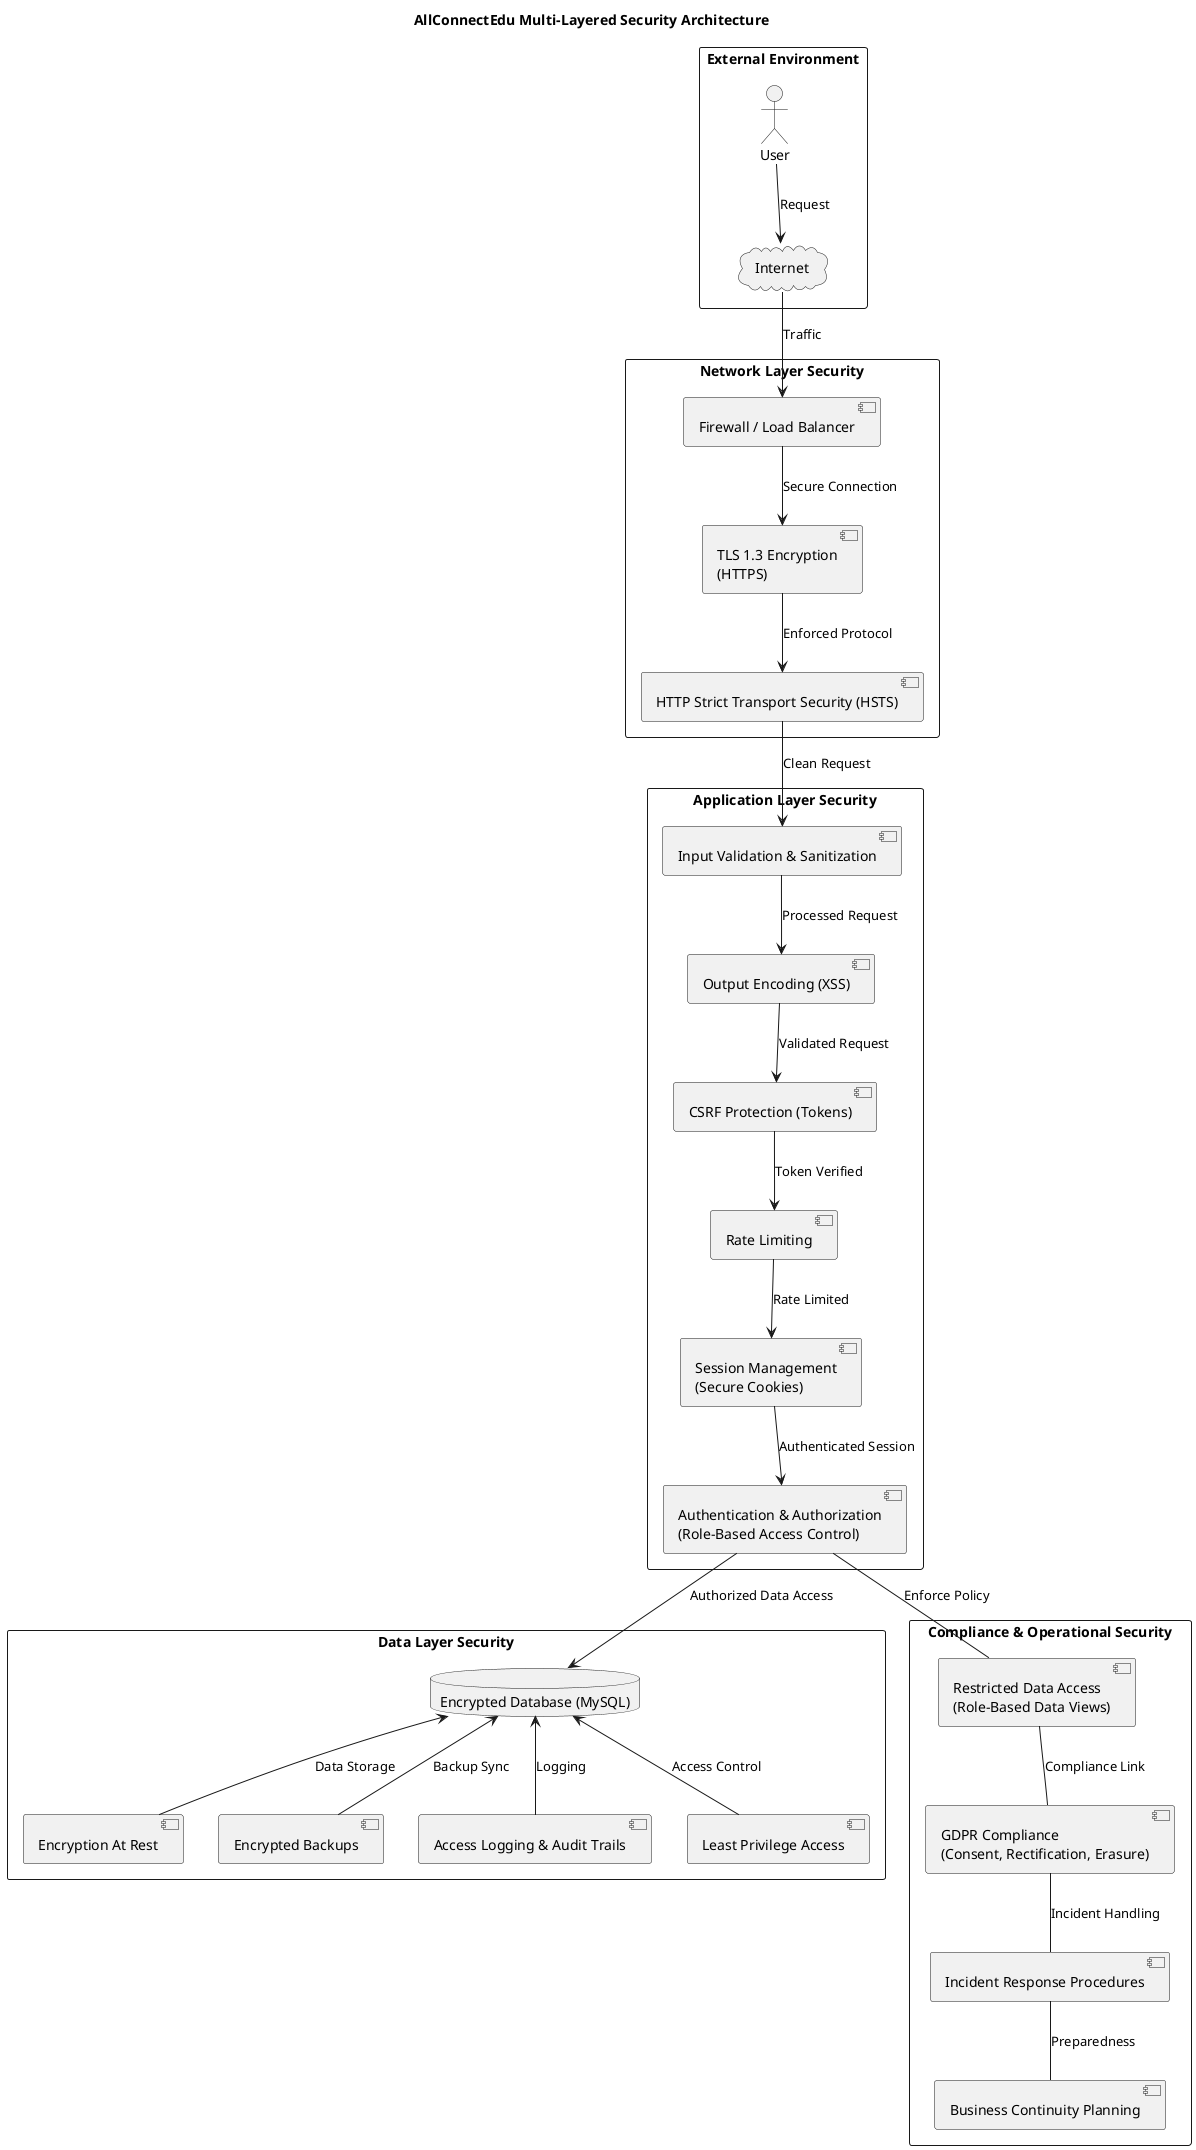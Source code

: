 @startuml Security
title: AllConnectEdu Security Diagram
skinparam handwritten false
skinparam style strict

title AllConnectEdu Multi-Layered Security Architecture

rectangle "External Environment" as External {
  actor User as User
  cloud "Internet" as Internet
}

rectangle "Network Layer Security" as NetworkLayer {
  component "TLS 1.3 Encryption\n(HTTPS)" as TLS
  component "HTTP Strict Transport Security (HSTS)" as HSTS
  component "Firewall / Load Balancer" as Firewall
}

rectangle "Application Layer Security" as ApplicationLayer {
  component "Input Validation & Sanitization" as InputVal
  component "Output Encoding (XSS)" as OutputEnc
  component "CSRF Protection (Tokens)" as CSRF
  component "Rate Limiting" as RateLimit
  component "Session Management\n(Secure Cookies)" as SessionMgmt
  component "Authentication & Authorization\n(Role-Based Access Control)" as AuthZ
}

rectangle "Data Layer Security" as DataLayer {
  database "Encrypted Database (MySQL)" as DB
  component "Encryption At Rest" as EncRest
  component "Encrypted Backups" as EncBackup
  component "Access Logging & Audit Trails" as Audit
  component "Least Privilege Access" as LeastPriv
}

rectangle "Compliance & Operational Security" as ComplianceLayer {
  component "GDPR Compliance\n(Consent, Rectification, Erasure)" as GDPR
  component "Restricted Data Access\n(Role-Based Data Views)" as RestrictedAccess
  component "Incident Response Procedures" as IncidentResponse
  component "Business Continuity Planning" as BCP
}


User --> Internet : Request
Internet --> Firewall : Traffic
Firewall --> TLS : Secure Connection
TLS --> HSTS : Enforced Protocol
HSTS --> InputVal : Clean Request

InputVal --> OutputEnc : Processed Request
OutputEnc --> CSRF : Validated Request
CSRF --> RateLimit : Token Verified
RateLimit --> SessionMgmt : Rate Limited
SessionMgmt --> AuthZ : Authenticated Session
AuthZ --> DB : Authorized Data Access

DB <-- EncRest : Data Storage
DB <-- EncBackup : Backup Sync
DB <-- Audit : Logging
DB <-- LeastPriv : Access Control

AuthZ -- RestrictedAccess : Enforce Policy
RestrictedAccess -- GDPR : Compliance Link
GDPR -- IncidentResponse : Incident Handling
IncidentResponse -- BCP : Preparedness

@enduml
